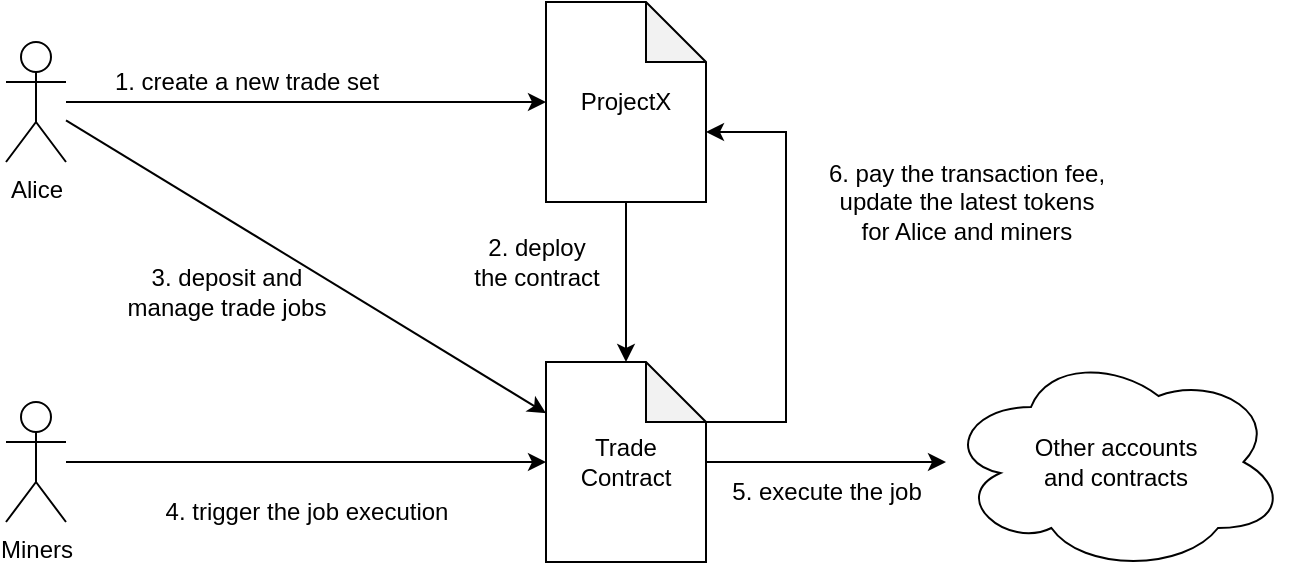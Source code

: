 <mxfile version="20.8.23" type="github">
  <diagram name="Page-1" id="_wqs5u2T2B2X7hY4PwwE">
    <mxGraphModel dx="830" dy="541" grid="1" gridSize="10" guides="1" tooltips="1" connect="1" arrows="1" fold="1" page="1" pageScale="1" pageWidth="850" pageHeight="1100" math="0" shadow="0">
      <root>
        <mxCell id="0" />
        <mxCell id="1" parent="0" />
        <mxCell id="_A_PaAWHT2ymnVVghD13-1" value="Alice" style="shape=umlActor;verticalLabelPosition=bottom;verticalAlign=top;html=1;outlineConnect=0;" vertex="1" parent="1">
          <mxGeometry x="130" y="370" width="30" height="60" as="geometry" />
        </mxCell>
        <mxCell id="_A_PaAWHT2ymnVVghD13-10" style="edgeStyle=orthogonalEdgeStyle;rounded=0;orthogonalLoop=1;jettySize=auto;html=1;" edge="1" parent="1" source="_A_PaAWHT2ymnVVghD13-19" target="_A_PaAWHT2ymnVVghD13-15">
          <mxGeometry relative="1" as="geometry">
            <mxPoint x="439.25" y="436" as="sourcePoint" />
            <mxPoint x="430" y="530" as="targetPoint" />
          </mxGeometry>
        </mxCell>
        <mxCell id="_A_PaAWHT2ymnVVghD13-5" value="" style="endArrow=classic;html=1;rounded=0;" edge="1" parent="1" source="_A_PaAWHT2ymnVVghD13-1" target="_A_PaAWHT2ymnVVghD13-19">
          <mxGeometry width="50" height="50" relative="1" as="geometry">
            <mxPoint x="200" y="400" as="sourcePoint" />
            <mxPoint x="365" y="400" as="targetPoint" />
          </mxGeometry>
        </mxCell>
        <mxCell id="_A_PaAWHT2ymnVVghD13-6" value="1. create a new trade set" style="text;html=1;align=center;verticalAlign=middle;resizable=0;points=[];autosize=1;strokeColor=none;fillColor=none;" vertex="1" parent="1">
          <mxGeometry x="170" y="375" width="160" height="30" as="geometry" />
        </mxCell>
        <mxCell id="_A_PaAWHT2ymnVVghD13-8" value="" style="endArrow=classic;html=1;rounded=0;" edge="1" parent="1" source="_A_PaAWHT2ymnVVghD13-1" target="_A_PaAWHT2ymnVVghD13-15">
          <mxGeometry width="50" height="50" relative="1" as="geometry">
            <mxPoint x="180" y="560" as="sourcePoint" />
            <mxPoint x="380" y="536.053" as="targetPoint" />
          </mxGeometry>
        </mxCell>
        <mxCell id="_A_PaAWHT2ymnVVghD13-9" value="3. deposit and &lt;br&gt;manage trade jobs" style="text;html=1;align=center;verticalAlign=middle;resizable=0;points=[];autosize=1;strokeColor=none;fillColor=none;" vertex="1" parent="1">
          <mxGeometry x="180" y="475" width="120" height="40" as="geometry" />
        </mxCell>
        <mxCell id="_A_PaAWHT2ymnVVghD13-11" value="2. deploy &lt;br&gt;the contract" style="text;html=1;align=center;verticalAlign=middle;resizable=0;points=[];autosize=1;strokeColor=none;fillColor=none;" vertex="1" parent="1">
          <mxGeometry x="350" y="460" width="90" height="40" as="geometry" />
        </mxCell>
        <mxCell id="_A_PaAWHT2ymnVVghD13-12" value="Miners" style="shape=umlActor;verticalLabelPosition=bottom;verticalAlign=top;html=1;outlineConnect=0;" vertex="1" parent="1">
          <mxGeometry x="130" y="550" width="30" height="60" as="geometry" />
        </mxCell>
        <mxCell id="_A_PaAWHT2ymnVVghD13-13" value="" style="endArrow=classic;html=1;rounded=0;" edge="1" parent="1" source="_A_PaAWHT2ymnVVghD13-12" target="_A_PaAWHT2ymnVVghD13-15">
          <mxGeometry width="50" height="50" relative="1" as="geometry">
            <mxPoint x="300" y="520" as="sourcePoint" />
            <mxPoint x="380" y="579.912" as="targetPoint" />
          </mxGeometry>
        </mxCell>
        <mxCell id="_A_PaAWHT2ymnVVghD13-14" value="4. trigger the job execution" style="text;html=1;align=center;verticalAlign=middle;resizable=0;points=[];autosize=1;strokeColor=none;fillColor=none;" vertex="1" parent="1">
          <mxGeometry x="200" y="590" width="160" height="30" as="geometry" />
        </mxCell>
        <mxCell id="_A_PaAWHT2ymnVVghD13-15" value="Trade Contract" style="shape=note;whiteSpace=wrap;html=1;backgroundOutline=1;darkOpacity=0.05;" vertex="1" parent="1">
          <mxGeometry x="400" y="530" width="80" height="100" as="geometry" />
        </mxCell>
        <mxCell id="_A_PaAWHT2ymnVVghD13-19" value="ProjectX" style="shape=note;whiteSpace=wrap;html=1;backgroundOutline=1;darkOpacity=0.05;" vertex="1" parent="1">
          <mxGeometry x="400" y="350" width="80" height="100" as="geometry" />
        </mxCell>
        <mxCell id="_A_PaAWHT2ymnVVghD13-20" value="Other accounts&lt;br&gt;and contracts" style="ellipse;shape=cloud;whiteSpace=wrap;html=1;" vertex="1" parent="1">
          <mxGeometry x="600" y="525" width="170" height="110" as="geometry" />
        </mxCell>
        <mxCell id="_A_PaAWHT2ymnVVghD13-21" value="" style="endArrow=classic;html=1;rounded=0;" edge="1" parent="1" source="_A_PaAWHT2ymnVVghD13-15" target="_A_PaAWHT2ymnVVghD13-20">
          <mxGeometry width="50" height="50" relative="1" as="geometry">
            <mxPoint x="170" y="590" as="sourcePoint" />
            <mxPoint x="410" y="590" as="targetPoint" />
          </mxGeometry>
        </mxCell>
        <mxCell id="_A_PaAWHT2ymnVVghD13-22" value="5. execute the job" style="text;html=1;align=center;verticalAlign=middle;resizable=0;points=[];autosize=1;strokeColor=none;fillColor=none;" vertex="1" parent="1">
          <mxGeometry x="480" y="580" width="120" height="30" as="geometry" />
        </mxCell>
        <mxCell id="_A_PaAWHT2ymnVVghD13-23" value="" style="endArrow=classic;html=1;rounded=0;exitX=0;exitY=0;exitDx=80;exitDy=30;exitPerimeter=0;entryX=0;entryY=0;entryDx=80;entryDy=65;entryPerimeter=0;" edge="1" parent="1" source="_A_PaAWHT2ymnVVghD13-15" target="_A_PaAWHT2ymnVVghD13-19">
          <mxGeometry width="50" height="50" relative="1" as="geometry">
            <mxPoint x="490" y="525" as="sourcePoint" />
            <mxPoint x="540" y="475" as="targetPoint" />
            <Array as="points">
              <mxPoint x="520" y="560" />
              <mxPoint x="520" y="415" />
            </Array>
          </mxGeometry>
        </mxCell>
        <mxCell id="_A_PaAWHT2ymnVVghD13-24" value="6. pay the transaction fee,&lt;br&gt;update the latest tokens &lt;br&gt;for Alice and miners" style="text;html=1;align=center;verticalAlign=middle;resizable=0;points=[];autosize=1;strokeColor=none;fillColor=none;" vertex="1" parent="1">
          <mxGeometry x="530" y="420" width="160" height="60" as="geometry" />
        </mxCell>
      </root>
    </mxGraphModel>
  </diagram>
</mxfile>
